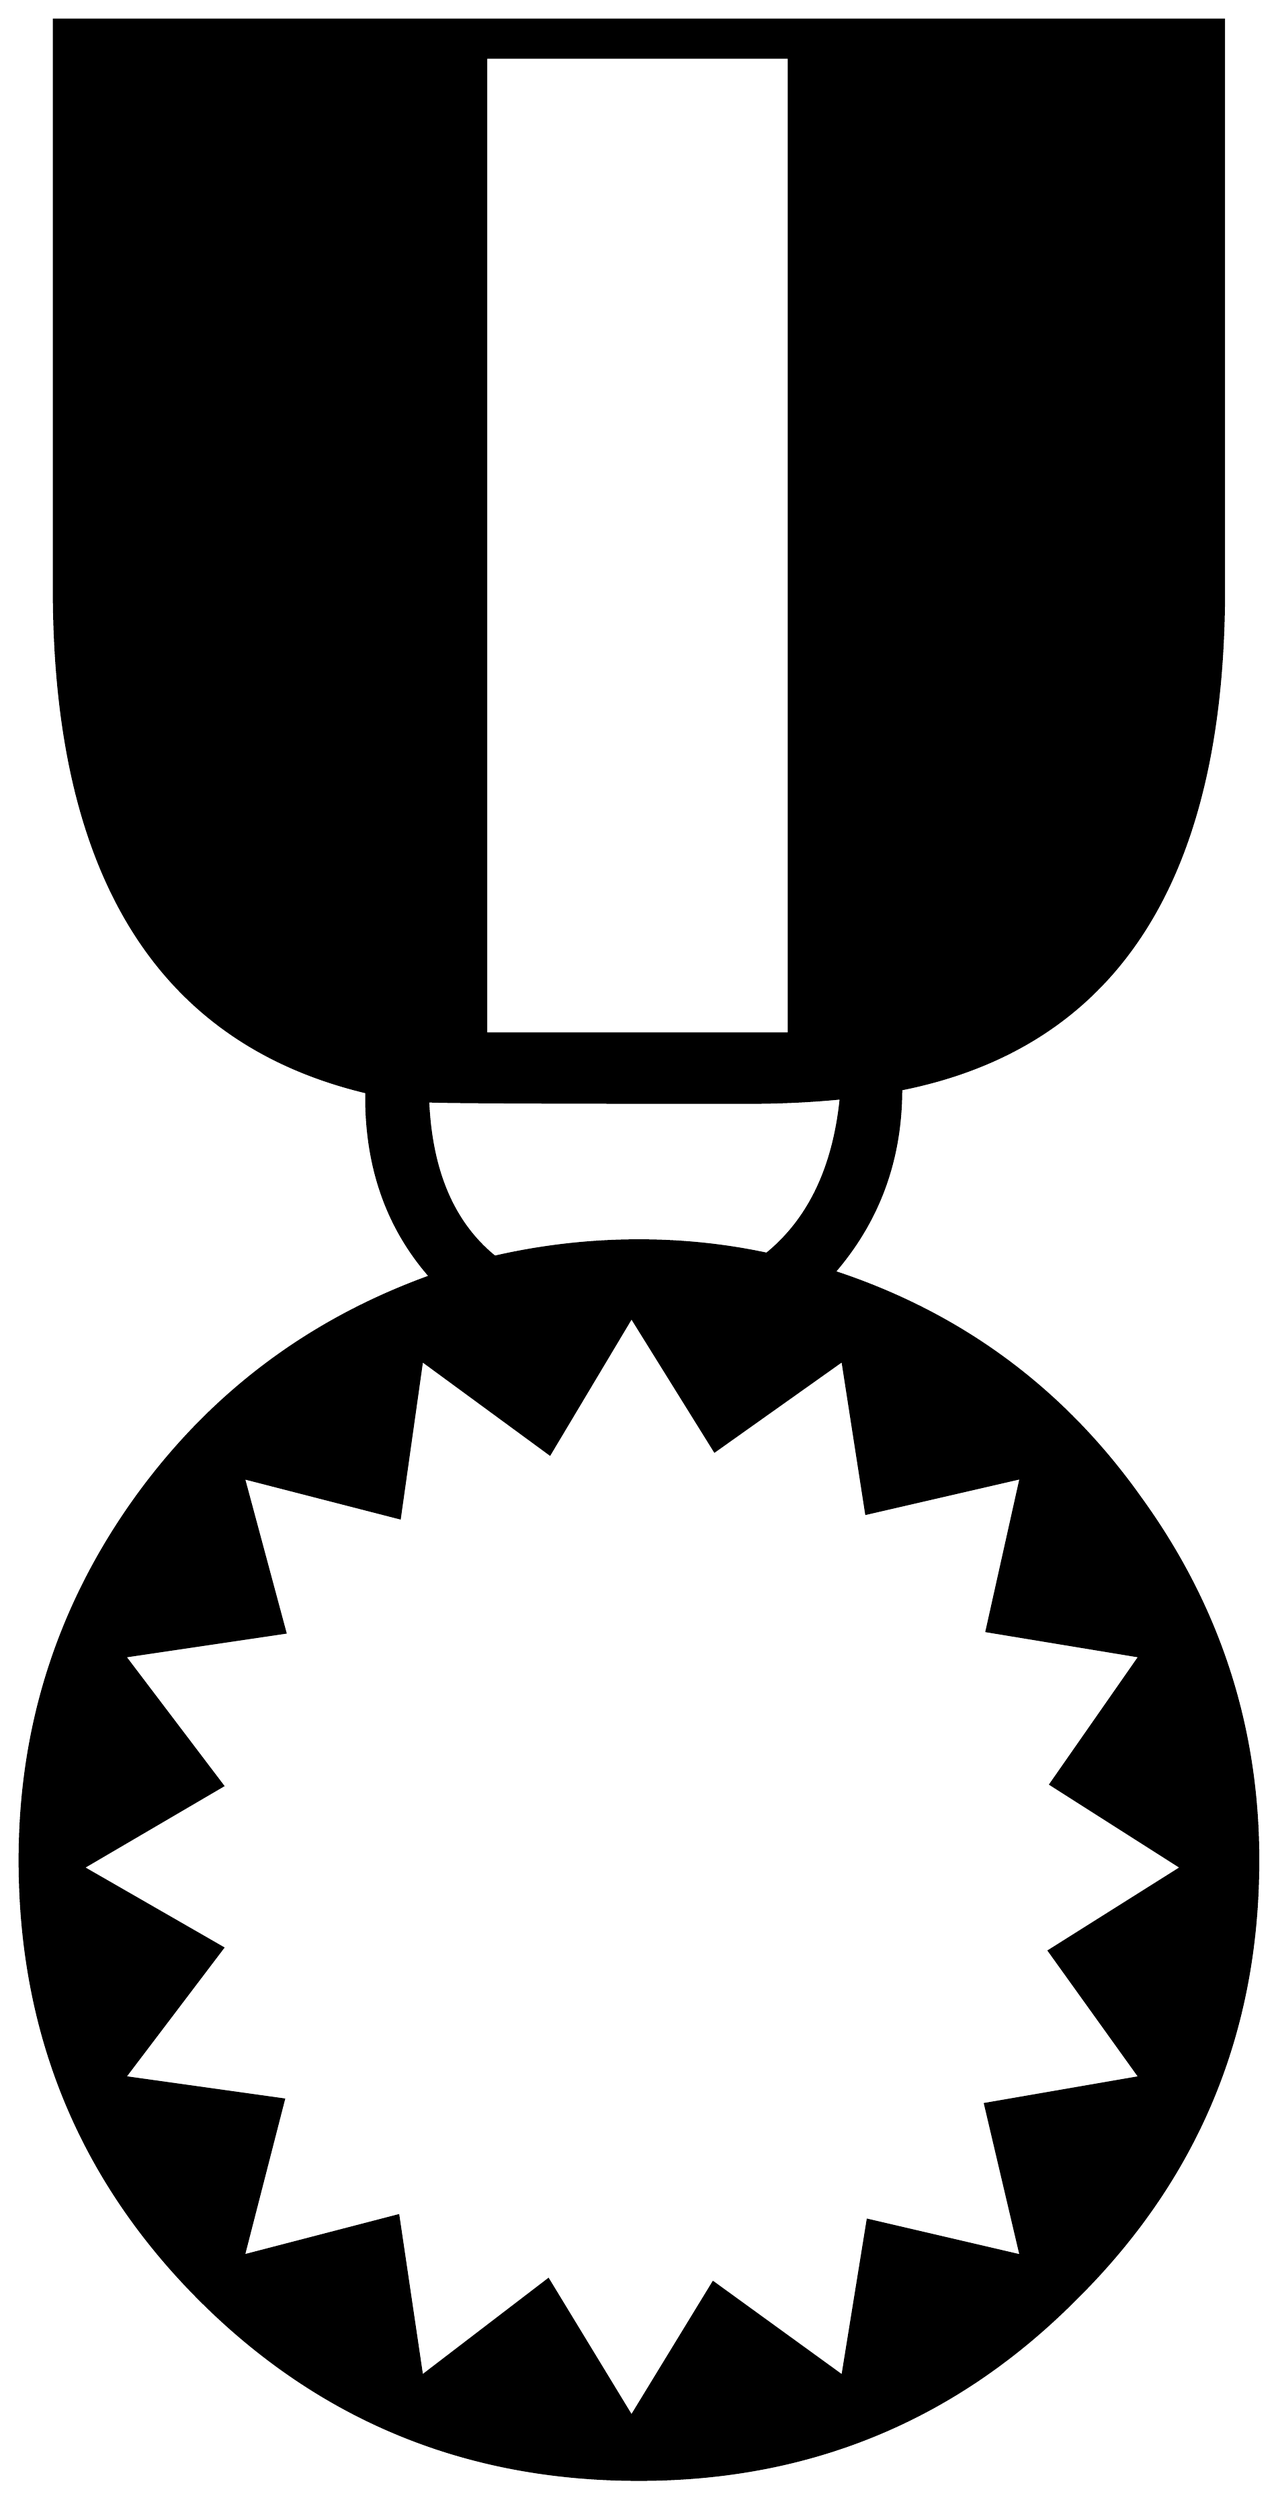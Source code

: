 


\begin{tikzpicture}[y=0.80pt, x=0.80pt, yscale=-1.0, xscale=1.0, inner sep=0pt, outer sep=0pt]
\begin{scope}[shift={(100.0,1757.0)},nonzero rule]
  \path[draw=.,fill=.,line width=1.600pt] (1426.0,-223.0) ..
    controls (1426.0,-107.667) and (1385.333,-9.667) .. (1304.0,71.0)
    .. controls (1223.333,152.333) and (1125.333,193.0) ..
    (1010.0,193.0) .. controls (894.0,193.0) and (795.667,152.667)
    .. (715.0,72.0) .. controls (634.333,-8.667) and (594.0,-107.0)
    .. (594.0,-223.0) .. controls (594.0,-311.0) and
    (619.0,-390.667) .. (669.0,-462.0) .. controls (719.667,-534.0)
    and (786.667,-585.0) .. (870.0,-615.0) .. controls
    (840.667,-648.333) and (826.333,-689.667) .. (827.0,-739.0) ..
    controls (687.0,-772.333) and (617.0,-885.0) ..
    (617.0,-1077.0) -- (617.0,-1459.0) -- (1403.0,-1459.0) --
    (1403.0,-1077.0) .. controls (1403.0,-881.667) and
    (1330.667,-769.667) .. (1186.0,-741.0) .. controls
    (1186.0,-693.667) and (1171.0,-652.667) .. (1141.0,-618.0) ..
    controls (1226.333,-590.0) and (1295.0,-539.333) ..
    (1347.0,-466.0) .. controls (1399.667,-393.333) and
    (1426.0,-312.333) .. (1426.0,-223.0) -- cycle(1111.0,-778.0)
    -- (1111.0,-1434.0) -- (907.0,-1434.0) -- (907.0,-778.0) --
    (1111.0,-778.0) -- cycle(1146.0,-735.0) .. controls
    (1126.0,-733.0) and (1104.667,-732.0) .. (1082.0,-732.0) ..
    controls (948.667,-732.0) and (877.333,-732.333) .. (868.0,-733.0)
    .. controls (870.0,-685.667) and (885.0,-650.667) ..
    (913.0,-628.0) .. controls (945.0,-635.333) and (977.333,-639.0)
    .. (1010.0,-639.0) .. controls (1039.333,-639.0) and
    (1068.0,-636.0) .. (1096.0,-630.0) .. controls
    (1124.667,-653.333) and (1141.333,-688.333) .. (1146.0,-735.0) --
    cycle(1375.0,-218.0) -- (1287.0,-274.0) -- (1347.0,-360.0)
    -- (1244.0,-377.0) -- (1267.0,-480.0) -- (1163.0,-456.0) --
    (1147.0,-559.0) -- (1061.0,-498.0) -- (1005.0,-588.0) --
    (950.0,-496.0) -- (864.0,-559.0) -- (849.0,-453.0) --
    (744.0,-480.0) -- (772.0,-376.0) -- (664.0,-360.0) --
    (730.0,-273.0) -- (636.0,-218.0) -- (730.0,-164.0) --
    (664.0,-77.0) -- (771.0,-62.0) -- (744.0,43.0) --
    (848.0,16.0) -- (864.0,124.0) -- (949.0,59.0) --
    (1005.0,151.0) -- (1060.0,61.0) -- (1147.0,124.0) --
    (1164.0,19.0) -- (1267.0,43.0) -- (1243.0,-59.0) --
    (1347.0,-77.0) -- (1286.0,-162.0) -- (1375.0,-218.0) --
    cycle;
\end{scope}

\end{tikzpicture}

